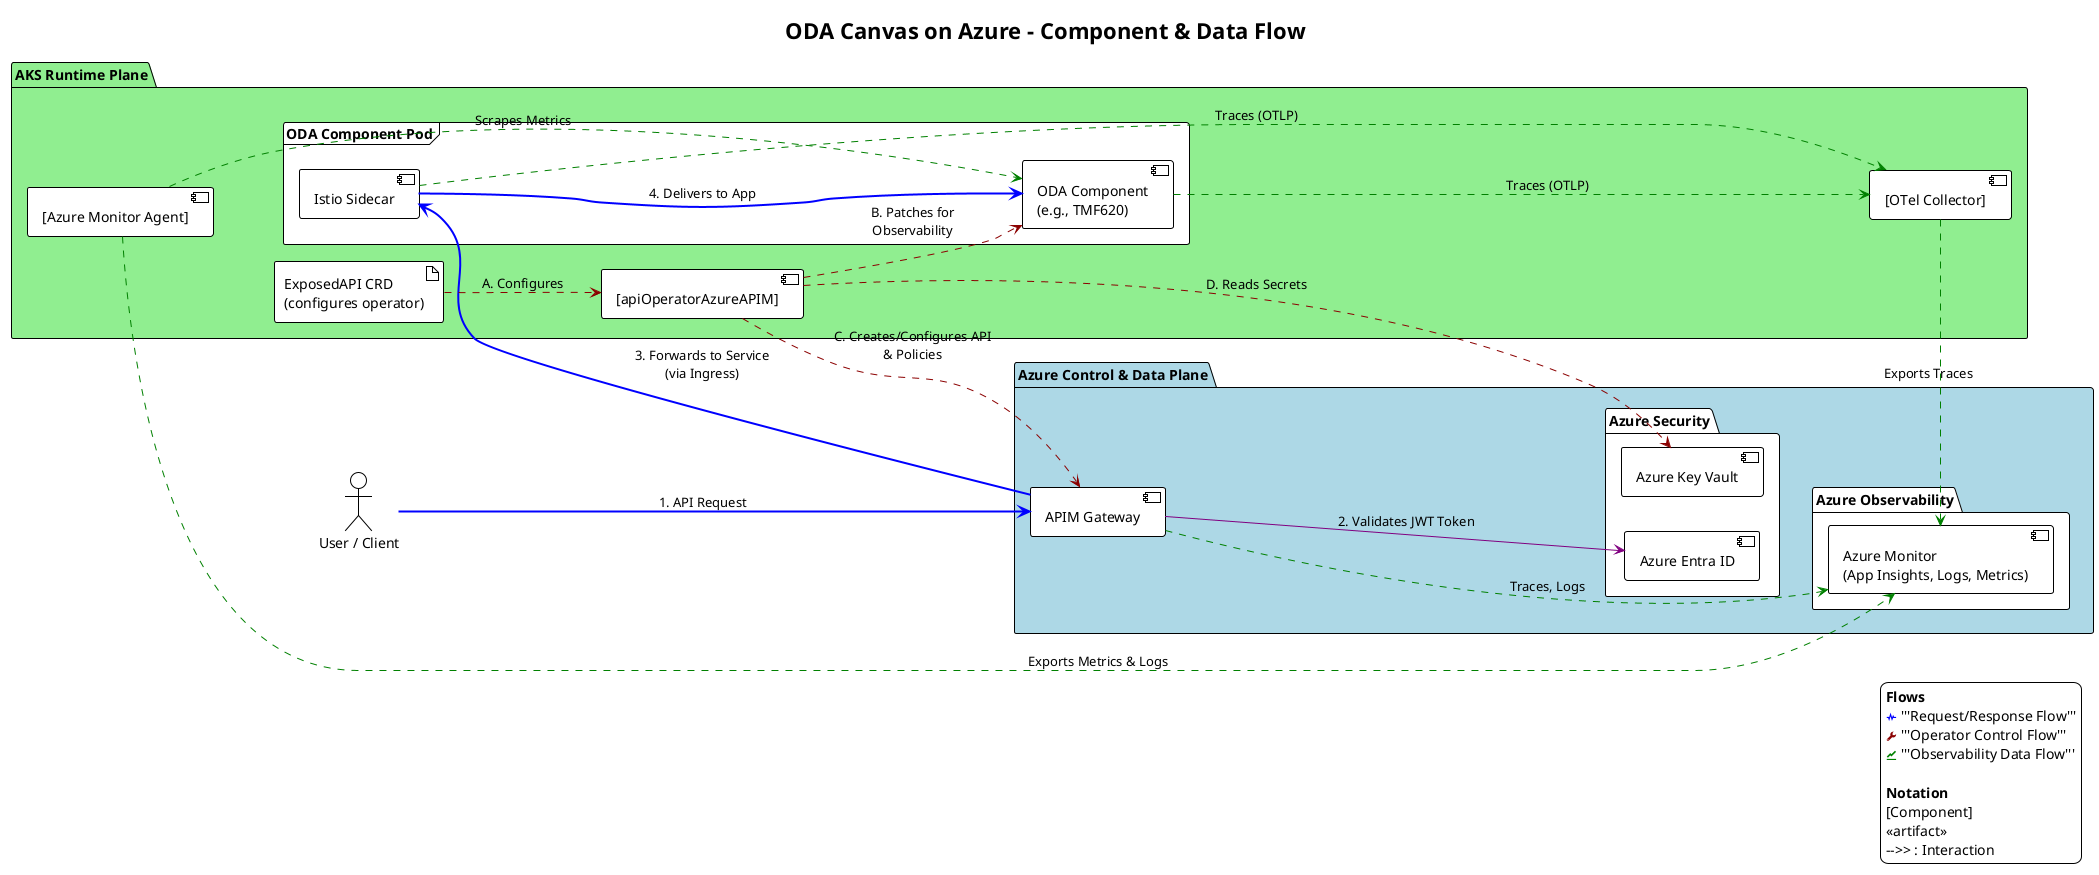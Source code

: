 @startuml
!theme plain
' Title for the diagram
title ODA Canvas on Azure - Component & Data Flow

' Use a clear directional layout
left to right direction

' Define a legend to explain the notation
legend right
  **Flows**
  <color:blue><&pulse></color> '''Request/Response Flow'''
  <color:darkred><&wrench></color> '''Operator Control Flow'''
  <color:green><&graph></color> '''Observability Data Flow'''

  **Notation**
  [Component]
  <<artifact>>
  -->> : Interaction
endlegend

' Actor representing the end user or client application
actor "User / Client" as User

' ----------------- COLUMN 1: AZURE CONTROL & DATA PLANE -----------------
package "Azure Control & Data Plane" #lightblue {
    
    component "APIM Gateway" as APIMGateway
    
    package "Azure Observability" {
        component "Azure Monitor\n(App Insights, Logs, Metrics)" as AzureMonitor
    }
    
    package "Azure Security" {
        component "Azure Key Vault" as KeyVault
        component "Azure Entra ID" as EntraID
    }
}

' ----------------- COLUMN 2: AKS RUNTIME PLANE -----------------
package "AKS Runtime Plane" #lightgreen {
    
    ' The Operator and its configuration artifact
    artifact "ExposedAPI CRD\n(configures operator)" as CRD
    component "[apiOperatorAzureAPIM]" as Operator
    
    ' Grouping the components that run inside a pod
    frame "ODA Component Pod" {
        component "ODA Component\n(e.g., TMF620)" as ODAComponent
        component "Istio Sidecar" as Sidecar
    }
    
    ' Observability agents running in the cluster
    component "[OTel Collector]" as OTelCollector
    component "[Azure Monitor Agent]" as AMA
}


' ----------------- CONNECTIONS & FLOWS -----------------

' 1. Request/Response Flow (Solid Blue Lines)
User --[#blue,bold]-> APIMGateway : "1. API Request"
APIMGateway --[#blue,bold]-> Sidecar : "3. Forwards to Service\n(via Ingress)"
Sidecar --[#blue,bold]-> ODAComponent : "4. Delivers to App"


' 2. Operator Control Flow (Dashed Red Lines)
CRD .[#darkred].> Operator : "A. Configures"
Operator .[#darkred].> ODAComponent : "B. Patches for\nObservability"
Operator .[#darkred].> APIMGateway : "C. Creates/Configures API\n& Policies"
Operator .[#darkred].> KeyVault : "D. Reads Secrets"


' 3. Observability Data Flow (Dotted Green Lines)
APIMGateway ..[#green]..> AzureMonitor : "Traces, Logs"
ODAComponent ..[#green]..> OTelCollector : "Traces (OTLP)"
Sidecar ..[#green]..> OTelCollector : "Traces (OTLP)"
OTelCollector ..[#green]..> AzureMonitor : "Exports Traces"

AMA ..[#green]..> ODAComponent : "Scrapes Metrics"
AMA ..[#green]..> AzureMonitor : "Exports Metrics & Logs"


' 4. Security Interactions
APIMGateway --[#purple]-> EntraID : "2. Validates JWT Token"


@enduml